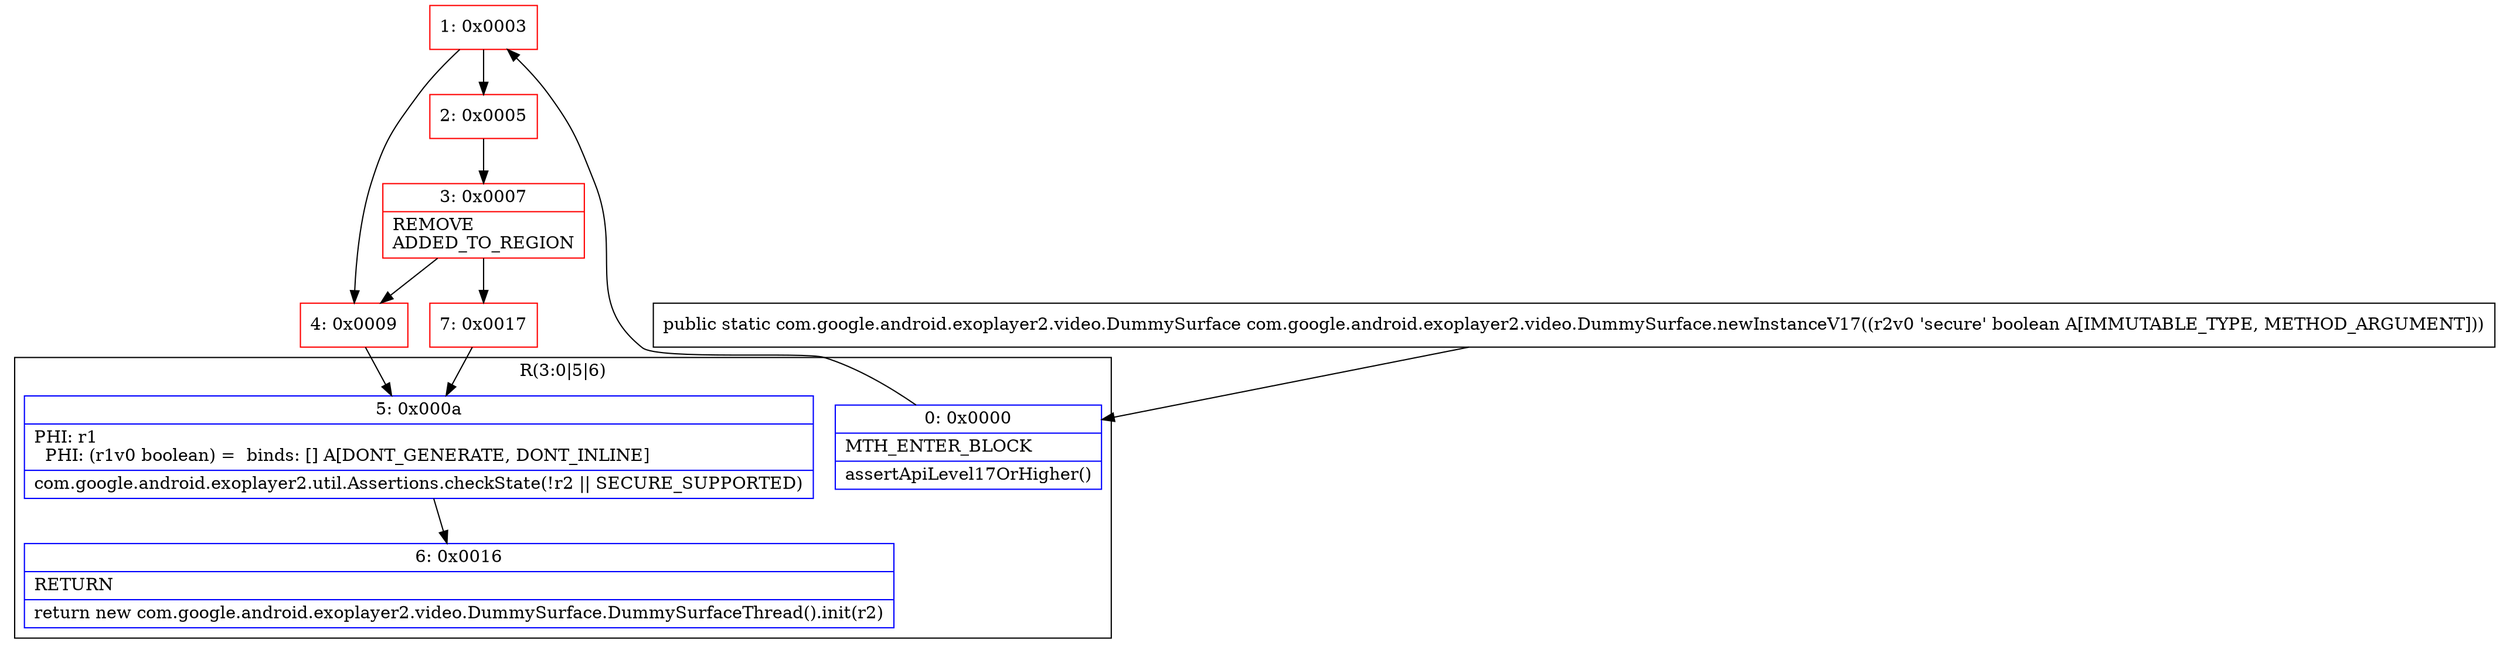 digraph "CFG forcom.google.android.exoplayer2.video.DummySurface.newInstanceV17(Z)Lcom\/google\/android\/exoplayer2\/video\/DummySurface;" {
subgraph cluster_Region_1332555158 {
label = "R(3:0|5|6)";
node [shape=record,color=blue];
Node_0 [shape=record,label="{0\:\ 0x0000|MTH_ENTER_BLOCK\l|assertApiLevel17OrHigher()\l}"];
Node_5 [shape=record,label="{5\:\ 0x000a|PHI: r1 \l  PHI: (r1v0 boolean) =  binds: [] A[DONT_GENERATE, DONT_INLINE]\l|com.google.android.exoplayer2.util.Assertions.checkState(!r2 \|\| SECURE_SUPPORTED)\l}"];
Node_6 [shape=record,label="{6\:\ 0x0016|RETURN\l|return new com.google.android.exoplayer2.video.DummySurface.DummySurfaceThread().init(r2)\l}"];
}
Node_1 [shape=record,color=red,label="{1\:\ 0x0003}"];
Node_2 [shape=record,color=red,label="{2\:\ 0x0005}"];
Node_3 [shape=record,color=red,label="{3\:\ 0x0007|REMOVE\lADDED_TO_REGION\l}"];
Node_4 [shape=record,color=red,label="{4\:\ 0x0009}"];
Node_7 [shape=record,color=red,label="{7\:\ 0x0017}"];
MethodNode[shape=record,label="{public static com.google.android.exoplayer2.video.DummySurface com.google.android.exoplayer2.video.DummySurface.newInstanceV17((r2v0 'secure' boolean A[IMMUTABLE_TYPE, METHOD_ARGUMENT])) }"];
MethodNode -> Node_0;
Node_0 -> Node_1;
Node_5 -> Node_6;
Node_1 -> Node_2;
Node_1 -> Node_4;
Node_2 -> Node_3;
Node_3 -> Node_4;
Node_3 -> Node_7;
Node_4 -> Node_5;
Node_7 -> Node_5;
}

